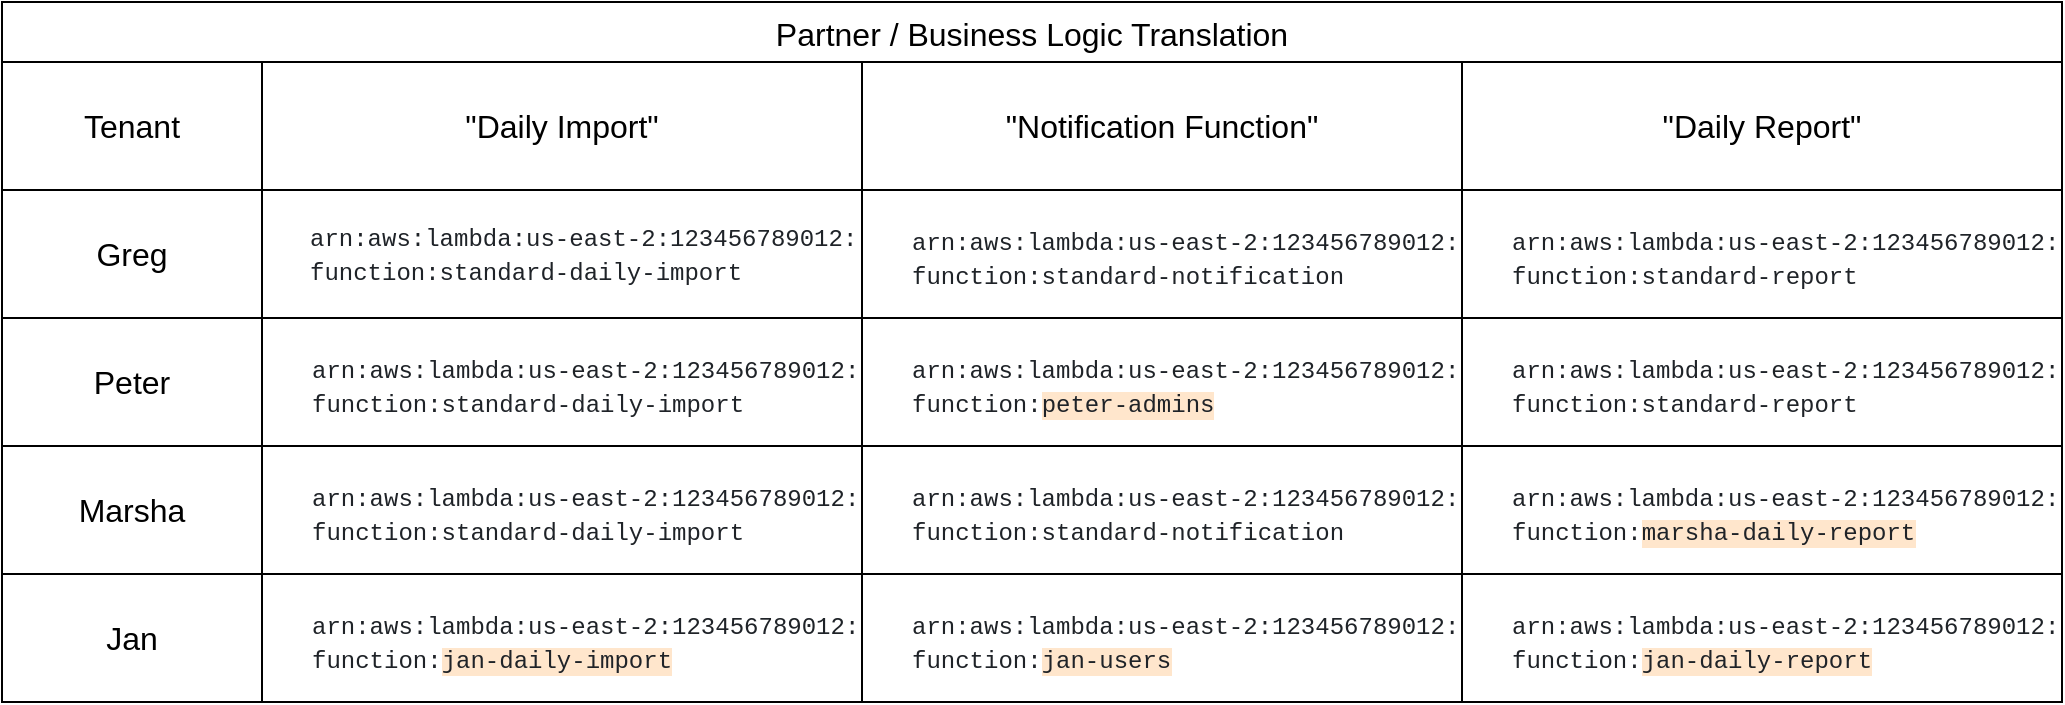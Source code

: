 <mxfile version="24.7.17" pages="3">
  <diagram id="yBpXtKVPLzFsCM-Ow7Oz" name="Logic Mapping">
    <mxGraphModel dx="1327" dy="911" grid="0" gridSize="10" guides="1" tooltips="1" connect="1" arrows="1" fold="1" page="1" pageScale="1" pageWidth="1100" pageHeight="850" math="0" shadow="0">
      <root>
        <mxCell id="0" />
        <mxCell id="1" parent="0" />
        <mxCell id="F8XCtD0g3NKq9j4j3F5Y-27" value="Partner / Business Logic Translation" style="shape=table;startSize=30;container=1;collapsible=0;childLayout=tableLayout;strokeColor=default;fontSize=16;" parent="1" vertex="1">
          <mxGeometry x="30" y="130" width="1030" height="350" as="geometry" />
        </mxCell>
        <mxCell id="F8XCtD0g3NKq9j4j3F5Y-46" style="shape=tableRow;horizontal=0;startSize=0;swimlaneHead=0;swimlaneBody=0;strokeColor=inherit;top=0;left=0;bottom=0;right=0;collapsible=0;dropTarget=0;fillColor=none;points=[[0,0.5],[1,0.5]];portConstraint=eastwest;fontSize=16;" parent="F8XCtD0g3NKq9j4j3F5Y-27" vertex="1">
          <mxGeometry y="30" width="1030" height="64" as="geometry" />
        </mxCell>
        <mxCell id="F8XCtD0g3NKq9j4j3F5Y-47" value="Tenant" style="shape=partialRectangle;html=1;whiteSpace=wrap;connectable=0;strokeColor=inherit;overflow=hidden;fillColor=none;top=0;left=0;bottom=0;right=0;pointerEvents=1;fontSize=16;" parent="F8XCtD0g3NKq9j4j3F5Y-46" vertex="1">
          <mxGeometry width="130" height="64" as="geometry">
            <mxRectangle width="130" height="64" as="alternateBounds" />
          </mxGeometry>
        </mxCell>
        <mxCell id="F8XCtD0g3NKq9j4j3F5Y-48" value="&quot;Daily Import&quot;" style="shape=partialRectangle;html=1;whiteSpace=wrap;connectable=0;strokeColor=inherit;overflow=hidden;fillColor=none;top=0;left=0;bottom=0;right=0;pointerEvents=1;fontSize=16;" parent="F8XCtD0g3NKq9j4j3F5Y-46" vertex="1">
          <mxGeometry x="130" width="300" height="64" as="geometry">
            <mxRectangle width="300" height="64" as="alternateBounds" />
          </mxGeometry>
        </mxCell>
        <mxCell id="F8XCtD0g3NKq9j4j3F5Y-49" value="&quot;Notification Function&quot;" style="shape=partialRectangle;html=1;whiteSpace=wrap;connectable=0;strokeColor=inherit;overflow=hidden;fillColor=none;top=0;left=0;bottom=0;right=0;pointerEvents=1;fontSize=16;" parent="F8XCtD0g3NKq9j4j3F5Y-46" vertex="1">
          <mxGeometry x="430" width="300" height="64" as="geometry">
            <mxRectangle width="300" height="64" as="alternateBounds" />
          </mxGeometry>
        </mxCell>
        <mxCell id="F8XCtD0g3NKq9j4j3F5Y-50" value="&quot;Daily Report&quot;" style="shape=partialRectangle;html=1;whiteSpace=wrap;connectable=0;strokeColor=inherit;overflow=hidden;fillColor=none;top=0;left=0;bottom=0;right=0;pointerEvents=1;fontSize=16;" parent="F8XCtD0g3NKq9j4j3F5Y-46" vertex="1">
          <mxGeometry x="730" width="300" height="64" as="geometry">
            <mxRectangle width="300" height="64" as="alternateBounds" />
          </mxGeometry>
        </mxCell>
        <mxCell id="F8XCtD0g3NKq9j4j3F5Y-28" value="" style="shape=tableRow;horizontal=0;startSize=0;swimlaneHead=0;swimlaneBody=0;strokeColor=inherit;top=0;left=0;bottom=0;right=0;collapsible=0;dropTarget=0;fillColor=none;points=[[0,0.5],[1,0.5]];portConstraint=eastwest;fontSize=16;" parent="F8XCtD0g3NKq9j4j3F5Y-27" vertex="1">
          <mxGeometry y="94" width="1030" height="64" as="geometry" />
        </mxCell>
        <mxCell id="F8XCtD0g3NKq9j4j3F5Y-43" value="Greg" style="shape=partialRectangle;html=1;whiteSpace=wrap;connectable=0;strokeColor=inherit;overflow=hidden;fillColor=none;top=0;left=0;bottom=0;right=0;pointerEvents=1;fontSize=16;" parent="F8XCtD0g3NKq9j4j3F5Y-28" vertex="1">
          <mxGeometry width="130" height="64" as="geometry">
            <mxRectangle width="130" height="64" as="alternateBounds" />
          </mxGeometry>
        </mxCell>
        <mxCell id="F8XCtD0g3NKq9j4j3F5Y-40" value="&lt;pre style=&quot;box-sizing: border-box; font-family: ui-monospace, SFMono-Regular, &amp;quot;SF Mono&amp;quot;, Menlo, Consolas, &amp;quot;Liberation Mono&amp;quot;, monospace; font-size: 12px; outline: none; overflow-wrap: normal; overflow: auto; line-height: 1.45; color: rgb(31, 35, 40); margin-top: 0px !important; margin-bottom: 0px !important; padding: 16px 24px !important; background: none !important; border-radius: 0px !important;&quot; tabindex=&quot;0&quot; class=&quot;CodeBlock-module__code--KUcqT&quot;&gt;&lt;code style=&quot;box-sizing: border-box; font-family: ui-monospace, SFMono-Regular, &amp;quot;SF Mono&amp;quot;, Menlo, Consolas, &amp;quot;Liberation Mono&amp;quot;, monospace; font-size: 12px; padding: 0px; margin: 0px; background: transparent; border-radius: 6px; word-break: normal; border: 0px; display: inline; overflow: visible; line-height: inherit; overflow-wrap: normal;&quot; class=&quot;&quot;&gt;&lt;span style=&quot;box-sizing: border-box; font-size: 12px;&quot;&gt;arn:aws:lambda:us-east-2:123456789012:&lt;br style=&quot;font-size: 12px;&quot;&gt;function:standard-daily-import&lt;/span&gt;&lt;/code&gt;&lt;/pre&gt;" style="shape=partialRectangle;html=1;whiteSpace=wrap;connectable=0;strokeColor=inherit;overflow=hidden;fillColor=none;top=0;left=0;bottom=0;right=0;pointerEvents=1;fontSize=12;align=left;spacing=0;verticalAlign=middle;labelPosition=center;verticalLabelPosition=middle;" parent="F8XCtD0g3NKq9j4j3F5Y-28" vertex="1">
          <mxGeometry x="130" width="300" height="64" as="geometry">
            <mxRectangle width="300" height="64" as="alternateBounds" />
          </mxGeometry>
        </mxCell>
        <mxCell id="F8XCtD0g3NKq9j4j3F5Y-29" value="&lt;pre style=&quot;font-size: 12px; text-align: left; box-sizing: border-box; font-family: ui-monospace, SFMono-Regular, &amp;quot;SF Mono&amp;quot;, Menlo, Consolas, &amp;quot;Liberation Mono&amp;quot;, monospace; outline: none; overflow-wrap: normal; overflow: auto; line-height: 1.45; color: rgb(31, 35, 40); background: none !important; margin-top: 0px !important; margin-bottom: 0px !important; padding: 16px 24px !important; border-radius: 0px !important;&quot; tabindex=&quot;0&quot; class=&quot;CodeBlock-module__code--KUcqT&quot;&gt;&lt;code style=&quot;box-sizing: border-box; font-family: ui-monospace, SFMono-Regular, &amp;quot;SF Mono&amp;quot;, Menlo, Consolas, &amp;quot;Liberation Mono&amp;quot;, monospace; padding: 0px; margin: 0px; background: transparent; border-radius: 6px; word-break: normal; border: 0px; display: inline; overflow: visible; line-height: inherit; overflow-wrap: normal;&quot; class=&quot;&quot;&gt;&lt;span style=&quot;box-sizing: border-box;&quot;&gt;arn:aws:lambda:us-east-2:123456789012:&lt;br&gt;function:standard-notification&lt;/span&gt;&lt;/code&gt;&lt;/pre&gt;" style="shape=partialRectangle;html=1;whiteSpace=wrap;connectable=0;strokeColor=inherit;overflow=hidden;fillColor=none;top=0;left=0;bottom=0;right=0;pointerEvents=1;fontSize=16;" parent="F8XCtD0g3NKq9j4j3F5Y-28" vertex="1">
          <mxGeometry x="430" width="300" height="64" as="geometry">
            <mxRectangle width="300" height="64" as="alternateBounds" />
          </mxGeometry>
        </mxCell>
        <mxCell id="F8XCtD0g3NKq9j4j3F5Y-30" value="&lt;pre style=&quot;font-size: 12px; text-align: left; box-sizing: border-box; font-family: ui-monospace, SFMono-Regular, &amp;quot;SF Mono&amp;quot;, Menlo, Consolas, &amp;quot;Liberation Mono&amp;quot;, monospace; outline: none; overflow-wrap: normal; overflow: auto; line-height: 1.45; color: rgb(31, 35, 40); background: none !important; margin-top: 0px !important; margin-bottom: 0px !important; padding: 16px 24px !important; border-radius: 0px !important;&quot; tabindex=&quot;0&quot; class=&quot;CodeBlock-module__code--KUcqT&quot;&gt;&lt;code style=&quot;box-sizing: border-box; font-family: ui-monospace, SFMono-Regular, &amp;quot;SF Mono&amp;quot;, Menlo, Consolas, &amp;quot;Liberation Mono&amp;quot;, monospace; padding: 0px; margin: 0px; background: transparent; border-radius: 6px; word-break: normal; border: 0px; display: inline; overflow: visible; line-height: inherit; overflow-wrap: normal;&quot; class=&quot;&quot;&gt;&lt;span style=&quot;box-sizing: border-box;&quot;&gt;arn:aws:lambda:us-east-2:123456789012:&lt;br&gt;function:standard-report&lt;/span&gt;&lt;/code&gt;&lt;/pre&gt;" style="shape=partialRectangle;html=1;whiteSpace=wrap;connectable=0;strokeColor=inherit;overflow=hidden;fillColor=none;top=0;left=0;bottom=0;right=0;pointerEvents=1;fontSize=16;" parent="F8XCtD0g3NKq9j4j3F5Y-28" vertex="1">
          <mxGeometry x="730" width="300" height="64" as="geometry">
            <mxRectangle width="300" height="64" as="alternateBounds" />
          </mxGeometry>
        </mxCell>
        <mxCell id="F8XCtD0g3NKq9j4j3F5Y-32" value="" style="shape=tableRow;horizontal=0;startSize=0;swimlaneHead=0;swimlaneBody=0;strokeColor=inherit;top=0;left=0;bottom=0;right=0;collapsible=0;dropTarget=0;fillColor=none;points=[[0,0.5],[1,0.5]];portConstraint=eastwest;fontSize=16;" parent="F8XCtD0g3NKq9j4j3F5Y-27" vertex="1">
          <mxGeometry y="158" width="1030" height="64" as="geometry" />
        </mxCell>
        <mxCell id="F8XCtD0g3NKq9j4j3F5Y-44" value="Peter" style="shape=partialRectangle;html=1;whiteSpace=wrap;connectable=0;strokeColor=inherit;overflow=hidden;fillColor=none;top=0;left=0;bottom=0;right=0;pointerEvents=1;fontSize=16;" parent="F8XCtD0g3NKq9j4j3F5Y-32" vertex="1">
          <mxGeometry width="130" height="64" as="geometry">
            <mxRectangle width="130" height="64" as="alternateBounds" />
          </mxGeometry>
        </mxCell>
        <mxCell id="F8XCtD0g3NKq9j4j3F5Y-41" value="&lt;pre style=&quot;font-size: 12px; text-align: left; box-sizing: border-box; font-family: ui-monospace, SFMono-Regular, &amp;quot;SF Mono&amp;quot;, Menlo, Consolas, &amp;quot;Liberation Mono&amp;quot;, monospace; outline: none; overflow-wrap: normal; overflow: auto; line-height: 1.45; color: rgb(31, 35, 40); background: none !important; margin-top: 0px !important; margin-bottom: 0px !important; padding: 16px 24px !important; border-radius: 0px !important;&quot; tabindex=&quot;0&quot; class=&quot;CodeBlock-module__code--KUcqT&quot;&gt;&lt;code style=&quot;box-sizing: border-box; font-family: ui-monospace, SFMono-Regular, &amp;quot;SF Mono&amp;quot;, Menlo, Consolas, &amp;quot;Liberation Mono&amp;quot;, monospace; padding: 0px; margin: 0px; background: transparent; border-radius: 6px; word-break: normal; border: 0px; display: inline; overflow: visible; line-height: inherit; overflow-wrap: normal;&quot; class=&quot;&quot;&gt;&lt;span style=&quot;box-sizing: border-box;&quot;&gt;arn:aws:lambda:us-east-2:123456789012:&lt;br&gt;function:standard-daily-import&lt;/span&gt;&lt;/code&gt;&lt;/pre&gt;" style="shape=partialRectangle;html=1;whiteSpace=wrap;connectable=0;strokeColor=inherit;overflow=hidden;fillColor=none;top=0;left=0;bottom=0;right=0;pointerEvents=1;fontSize=16;" parent="F8XCtD0g3NKq9j4j3F5Y-32" vertex="1">
          <mxGeometry x="130" width="300" height="64" as="geometry">
            <mxRectangle width="300" height="64" as="alternateBounds" />
          </mxGeometry>
        </mxCell>
        <mxCell id="F8XCtD0g3NKq9j4j3F5Y-33" value="&lt;pre style=&quot;font-size: 12px; text-align: left; box-sizing: border-box; font-family: ui-monospace, SFMono-Regular, &amp;quot;SF Mono&amp;quot;, Menlo, Consolas, &amp;quot;Liberation Mono&amp;quot;, monospace; outline: none; overflow-wrap: normal; overflow: auto; line-height: 1.45; color: rgb(31, 35, 40); background-image: none !important; background-position: initial !important; background-size: initial !important; background-repeat: initial !important; background-attachment: initial !important; background-origin: initial !important; background-clip: initial !important; margin-top: 0px !important; margin-bottom: 0px !important; padding: 16px 24px !important; border-radius: 0px !important;&quot; tabindex=&quot;0&quot; class=&quot;CodeBlock-module__code--KUcqT&quot;&gt;&lt;code style=&quot;background-image: initial; background-position: initial; background-size: initial; background-repeat: initial; background-attachment: initial; background-origin: initial; background-clip: initial; box-sizing: border-box; font-family: ui-monospace, SFMono-Regular, &amp;quot;SF Mono&amp;quot;, Menlo, Consolas, &amp;quot;Liberation Mono&amp;quot;, monospace; padding: 0px; margin: 0px; border-radius: 6px; word-break: normal; border: 0px; display: inline; overflow: visible; line-height: inherit; overflow-wrap: normal;&quot; class=&quot;&quot;&gt;&lt;span style=&quot;box-sizing: border-box;&quot;&gt;arn:aws:lambda:us-east-2:123456789012:&lt;br&gt;function:&lt;span style=&quot;background-color: rgb(255, 230, 204);&quot;&gt;peter-admins&lt;/span&gt;&lt;/span&gt;&lt;/code&gt;&lt;/pre&gt;" style="shape=partialRectangle;html=1;whiteSpace=wrap;connectable=0;strokeColor=inherit;overflow=hidden;fillColor=none;top=0;left=0;bottom=0;right=0;pointerEvents=1;fontSize=16;" parent="F8XCtD0g3NKq9j4j3F5Y-32" vertex="1">
          <mxGeometry x="430" width="300" height="64" as="geometry">
            <mxRectangle width="300" height="64" as="alternateBounds" />
          </mxGeometry>
        </mxCell>
        <mxCell id="F8XCtD0g3NKq9j4j3F5Y-34" value="&lt;pre style=&quot;font-size: 12px; text-align: left; box-sizing: border-box; font-family: ui-monospace, SFMono-Regular, &amp;quot;SF Mono&amp;quot;, Menlo, Consolas, &amp;quot;Liberation Mono&amp;quot;, monospace; outline: none; overflow-wrap: normal; overflow: auto; line-height: 1.45; color: rgb(31, 35, 40); background: none !important; margin-top: 0px !important; margin-bottom: 0px !important; padding: 16px 24px !important; border-radius: 0px !important;&quot; tabindex=&quot;0&quot; class=&quot;CodeBlock-module__code--KUcqT&quot;&gt;&lt;code style=&quot;box-sizing: border-box; font-family: ui-monospace, SFMono-Regular, &amp;quot;SF Mono&amp;quot;, Menlo, Consolas, &amp;quot;Liberation Mono&amp;quot;, monospace; padding: 0px; margin: 0px; background: transparent; border-radius: 6px; word-break: normal; border: 0px; display: inline; overflow: visible; line-height: inherit; overflow-wrap: normal;&quot; class=&quot;&quot;&gt;&lt;span style=&quot;box-sizing: border-box;&quot;&gt;arn:aws:lambda:us-east-2:123456789012:&lt;br&gt;function:standard-report&lt;/span&gt;&lt;/code&gt;&lt;/pre&gt;" style="shape=partialRectangle;html=1;whiteSpace=wrap;connectable=0;strokeColor=inherit;overflow=hidden;fillColor=none;top=0;left=0;bottom=0;right=0;pointerEvents=1;fontSize=16;" parent="F8XCtD0g3NKq9j4j3F5Y-32" vertex="1">
          <mxGeometry x="730" width="300" height="64" as="geometry">
            <mxRectangle width="300" height="64" as="alternateBounds" />
          </mxGeometry>
        </mxCell>
        <mxCell id="F8XCtD0g3NKq9j4j3F5Y-51" style="shape=tableRow;horizontal=0;startSize=0;swimlaneHead=0;swimlaneBody=0;strokeColor=inherit;top=0;left=0;bottom=0;right=0;collapsible=0;dropTarget=0;fillColor=none;points=[[0,0.5],[1,0.5]];portConstraint=eastwest;fontSize=16;" parent="F8XCtD0g3NKq9j4j3F5Y-27" vertex="1">
          <mxGeometry y="222" width="1030" height="64" as="geometry" />
        </mxCell>
        <mxCell id="F8XCtD0g3NKq9j4j3F5Y-52" value="Marsha" style="shape=partialRectangle;html=1;whiteSpace=wrap;connectable=0;strokeColor=inherit;overflow=hidden;fillColor=none;top=0;left=0;bottom=0;right=0;pointerEvents=1;fontSize=16;" parent="F8XCtD0g3NKq9j4j3F5Y-51" vertex="1">
          <mxGeometry width="130" height="64" as="geometry">
            <mxRectangle width="130" height="64" as="alternateBounds" />
          </mxGeometry>
        </mxCell>
        <mxCell id="F8XCtD0g3NKq9j4j3F5Y-53" value="&lt;pre style=&quot;font-size: 12px; text-align: left; box-sizing: border-box; font-family: ui-monospace, SFMono-Regular, &amp;quot;SF Mono&amp;quot;, Menlo, Consolas, &amp;quot;Liberation Mono&amp;quot;, monospace; outline: none; overflow-wrap: normal; overflow: auto; line-height: 1.45; color: rgb(31, 35, 40); background: none !important; margin-top: 0px !important; margin-bottom: 0px !important; padding: 16px 24px !important; border-radius: 0px !important;&quot; tabindex=&quot;0&quot; class=&quot;CodeBlock-module__code--KUcqT&quot;&gt;&lt;code style=&quot;box-sizing: border-box; font-family: ui-monospace, SFMono-Regular, &amp;quot;SF Mono&amp;quot;, Menlo, Consolas, &amp;quot;Liberation Mono&amp;quot;, monospace; padding: 0px; margin: 0px; background: transparent; border-radius: 6px; word-break: normal; border: 0px; display: inline; overflow: visible; line-height: inherit; overflow-wrap: normal;&quot; class=&quot;&quot;&gt;&lt;span style=&quot;box-sizing: border-box;&quot;&gt;arn:aws:lambda:us-east-2:123456789012:&lt;br&gt;function:standard-daily-import&lt;/span&gt;&lt;/code&gt;&lt;/pre&gt;" style="shape=partialRectangle;html=1;whiteSpace=wrap;connectable=0;strokeColor=inherit;overflow=hidden;fillColor=none;top=0;left=0;bottom=0;right=0;pointerEvents=1;fontSize=16;" parent="F8XCtD0g3NKq9j4j3F5Y-51" vertex="1">
          <mxGeometry x="130" width="300" height="64" as="geometry">
            <mxRectangle width="300" height="64" as="alternateBounds" />
          </mxGeometry>
        </mxCell>
        <mxCell id="F8XCtD0g3NKq9j4j3F5Y-54" value="&lt;pre style=&quot;font-size: 12px; text-align: left; box-sizing: border-box; font-family: ui-monospace, SFMono-Regular, &amp;quot;SF Mono&amp;quot;, Menlo, Consolas, &amp;quot;Liberation Mono&amp;quot;, monospace; outline: none; overflow-wrap: normal; overflow: auto; line-height: 1.45; color: rgb(31, 35, 40); background: none !important; margin-top: 0px !important; margin-bottom: 0px !important; padding: 16px 24px !important; border-radius: 0px !important;&quot; tabindex=&quot;0&quot; class=&quot;CodeBlock-module__code--KUcqT&quot;&gt;&lt;code style=&quot;box-sizing: border-box; font-family: ui-monospace, SFMono-Regular, &amp;quot;SF Mono&amp;quot;, Menlo, Consolas, &amp;quot;Liberation Mono&amp;quot;, monospace; padding: 0px; margin: 0px; background: transparent; border-radius: 6px; word-break: normal; border: 0px; display: inline; overflow: visible; line-height: inherit; overflow-wrap: normal;&quot; class=&quot;&quot;&gt;&lt;span style=&quot;box-sizing: border-box;&quot;&gt;arn:aws:lambda:us-east-2:123456789012:&lt;br&gt;function:standard-notification&lt;/span&gt;&lt;/code&gt;&lt;/pre&gt;" style="shape=partialRectangle;html=1;whiteSpace=wrap;connectable=0;strokeColor=inherit;overflow=hidden;fillColor=none;top=0;left=0;bottom=0;right=0;pointerEvents=1;fontSize=16;" parent="F8XCtD0g3NKq9j4j3F5Y-51" vertex="1">
          <mxGeometry x="430" width="300" height="64" as="geometry">
            <mxRectangle width="300" height="64" as="alternateBounds" />
          </mxGeometry>
        </mxCell>
        <mxCell id="F8XCtD0g3NKq9j4j3F5Y-55" value="&lt;pre style=&quot;font-size: 12px; text-align: left; box-sizing: border-box; font-family: ui-monospace, SFMono-Regular, &amp;quot;SF Mono&amp;quot;, Menlo, Consolas, &amp;quot;Liberation Mono&amp;quot;, monospace; outline: none; overflow-wrap: normal; overflow: auto; line-height: 1.45; color: rgb(31, 35, 40); background-image: none !important; background-position: initial !important; background-size: initial !important; background-repeat: initial !important; background-attachment: initial !important; background-origin: initial !important; background-clip: initial !important; margin-top: 0px !important; margin-bottom: 0px !important; padding: 16px 24px !important; border-radius: 0px !important;&quot; tabindex=&quot;0&quot; class=&quot;CodeBlock-module__code--KUcqT&quot;&gt;&lt;code style=&quot;background-image: initial; background-position: initial; background-size: initial; background-repeat: initial; background-attachment: initial; background-origin: initial; background-clip: initial; box-sizing: border-box; font-family: ui-monospace, SFMono-Regular, &amp;quot;SF Mono&amp;quot;, Menlo, Consolas, &amp;quot;Liberation Mono&amp;quot;, monospace; padding: 0px; margin: 0px; border-radius: 6px; word-break: normal; border: 0px; display: inline; overflow: visible; line-height: inherit; overflow-wrap: normal;&quot; class=&quot;&quot;&gt;&lt;span style=&quot;box-sizing: border-box;&quot;&gt;arn:aws:lambda:us-east-2:123456789012:&lt;br&gt;function:&lt;span style=&quot;background-color: rgb(255, 230, 204);&quot;&gt;marsha-daily-report&lt;/span&gt;&lt;/span&gt;&lt;/code&gt;&lt;/pre&gt;" style="shape=partialRectangle;html=1;whiteSpace=wrap;connectable=0;strokeColor=inherit;overflow=hidden;fillColor=none;top=0;left=0;bottom=0;right=0;pointerEvents=1;fontSize=16;" parent="F8XCtD0g3NKq9j4j3F5Y-51" vertex="1">
          <mxGeometry x="730" width="300" height="64" as="geometry">
            <mxRectangle width="300" height="64" as="alternateBounds" />
          </mxGeometry>
        </mxCell>
        <mxCell id="F8XCtD0g3NKq9j4j3F5Y-36" value="" style="shape=tableRow;horizontal=0;startSize=0;swimlaneHead=0;swimlaneBody=0;strokeColor=inherit;top=0;left=0;bottom=0;right=0;collapsible=0;dropTarget=0;fillColor=none;points=[[0,0.5],[1,0.5]];portConstraint=eastwest;fontSize=16;" parent="F8XCtD0g3NKq9j4j3F5Y-27" vertex="1">
          <mxGeometry y="286" width="1030" height="64" as="geometry" />
        </mxCell>
        <mxCell id="F8XCtD0g3NKq9j4j3F5Y-45" value="Jan" style="shape=partialRectangle;html=1;whiteSpace=wrap;connectable=0;strokeColor=inherit;overflow=hidden;fillColor=none;top=0;left=0;bottom=0;right=0;pointerEvents=1;fontSize=16;" parent="F8XCtD0g3NKq9j4j3F5Y-36" vertex="1">
          <mxGeometry width="130" height="64" as="geometry">
            <mxRectangle width="130" height="64" as="alternateBounds" />
          </mxGeometry>
        </mxCell>
        <mxCell id="F8XCtD0g3NKq9j4j3F5Y-42" value="&lt;pre style=&quot;font-size: 12px; text-align: left; box-sizing: border-box; font-family: ui-monospace, SFMono-Regular, &amp;quot;SF Mono&amp;quot;, Menlo, Consolas, &amp;quot;Liberation Mono&amp;quot;, monospace; outline: none; overflow-wrap: normal; overflow: auto; line-height: 1.45; color: rgb(31, 35, 40); background-image: none !important; background-position: initial !important; background-size: initial !important; background-repeat: initial !important; background-attachment: initial !important; background-origin: initial !important; background-clip: initial !important; margin-top: 0px !important; margin-bottom: 0px !important; padding: 16px 24px !important; border-radius: 0px !important;&quot; tabindex=&quot;0&quot; class=&quot;CodeBlock-module__code--KUcqT&quot;&gt;&lt;code style=&quot;background-image: initial; background-position: initial; background-size: initial; background-repeat: initial; background-attachment: initial; background-origin: initial; background-clip: initial; box-sizing: border-box; font-family: ui-monospace, SFMono-Regular, &amp;quot;SF Mono&amp;quot;, Menlo, Consolas, &amp;quot;Liberation Mono&amp;quot;, monospace; padding: 0px; margin: 0px; border-radius: 6px; word-break: normal; border: 0px; display: inline; overflow: visible; line-height: inherit; overflow-wrap: normal;&quot; class=&quot;&quot;&gt;&lt;span style=&quot;box-sizing: border-box;&quot;&gt;arn:aws:lambda:us-east-2:123456789012:&lt;br&gt;function:&lt;span style=&quot;background-color: rgb(255, 230, 204);&quot;&gt;jan-daily-import&lt;/span&gt;&lt;/span&gt;&lt;/code&gt;&lt;/pre&gt;" style="shape=partialRectangle;html=1;whiteSpace=wrap;connectable=0;strokeColor=inherit;overflow=hidden;fillColor=none;top=0;left=0;bottom=0;right=0;pointerEvents=1;fontSize=16;" parent="F8XCtD0g3NKq9j4j3F5Y-36" vertex="1">
          <mxGeometry x="130" width="300" height="64" as="geometry">
            <mxRectangle width="300" height="64" as="alternateBounds" />
          </mxGeometry>
        </mxCell>
        <mxCell id="F8XCtD0g3NKq9j4j3F5Y-37" value="&lt;pre style=&quot;font-size: 12px; text-align: left; box-sizing: border-box; font-family: ui-monospace, SFMono-Regular, &amp;quot;SF Mono&amp;quot;, Menlo, Consolas, &amp;quot;Liberation Mono&amp;quot;, monospace; outline: none; overflow-wrap: normal; overflow: auto; line-height: 1.45; color: rgb(31, 35, 40); background-image: none !important; background-position: initial !important; background-size: initial !important; background-repeat: initial !important; background-attachment: initial !important; background-origin: initial !important; background-clip: initial !important; margin-top: 0px !important; margin-bottom: 0px !important; padding: 16px 24px !important; border-radius: 0px !important;&quot; tabindex=&quot;0&quot; class=&quot;CodeBlock-module__code--KUcqT&quot;&gt;&lt;code style=&quot;background-image: initial; background-position: initial; background-size: initial; background-repeat: initial; background-attachment: initial; background-origin: initial; background-clip: initial; box-sizing: border-box; font-family: ui-monospace, SFMono-Regular, &amp;quot;SF Mono&amp;quot;, Menlo, Consolas, &amp;quot;Liberation Mono&amp;quot;, monospace; padding: 0px; margin: 0px; border-radius: 6px; word-break: normal; border: 0px; display: inline; overflow: visible; line-height: inherit; overflow-wrap: normal;&quot; class=&quot;&quot;&gt;&lt;span style=&quot;box-sizing: border-box;&quot;&gt;arn:aws:lambda:us-east-2:123456789012:&lt;br&gt;function:&lt;span style=&quot;background-color: rgb(255, 230, 204);&quot;&gt;jan-users&lt;/span&gt;&lt;/span&gt;&lt;/code&gt;&lt;/pre&gt;" style="shape=partialRectangle;html=1;whiteSpace=wrap;connectable=0;strokeColor=inherit;overflow=hidden;fillColor=none;top=0;left=0;bottom=0;right=0;pointerEvents=1;fontSize=16;" parent="F8XCtD0g3NKq9j4j3F5Y-36" vertex="1">
          <mxGeometry x="430" width="300" height="64" as="geometry">
            <mxRectangle width="300" height="64" as="alternateBounds" />
          </mxGeometry>
        </mxCell>
        <mxCell id="F8XCtD0g3NKq9j4j3F5Y-38" value="&lt;pre style=&quot;font-size: 12px; text-align: left; box-sizing: border-box; font-family: ui-monospace, SFMono-Regular, &amp;quot;SF Mono&amp;quot;, Menlo, Consolas, &amp;quot;Liberation Mono&amp;quot;, monospace; outline: none; overflow-wrap: normal; overflow: auto; line-height: 1.45; color: rgb(31, 35, 40); background-image: none !important; background-position: initial !important; background-size: initial !important; background-repeat: initial !important; background-attachment: initial !important; background-origin: initial !important; background-clip: initial !important; margin-top: 0px !important; margin-bottom: 0px !important; padding: 16px 24px !important; border-radius: 0px !important;&quot; tabindex=&quot;0&quot; class=&quot;CodeBlock-module__code--KUcqT&quot;&gt;&lt;code style=&quot;background-image: initial; background-position: initial; background-size: initial; background-repeat: initial; background-attachment: initial; background-origin: initial; background-clip: initial; box-sizing: border-box; font-family: ui-monospace, SFMono-Regular, &amp;quot;SF Mono&amp;quot;, Menlo, Consolas, &amp;quot;Liberation Mono&amp;quot;, monospace; padding: 0px; margin: 0px; border-radius: 6px; word-break: normal; border: 0px; display: inline; overflow: visible; line-height: inherit; overflow-wrap: normal;&quot; class=&quot;&quot;&gt;&lt;span style=&quot;box-sizing: border-box;&quot;&gt;arn:aws:lambda:us-east-2:123456789012:&lt;br&gt;function:&lt;span style=&quot;background-color: rgb(255, 230, 204);&quot;&gt;jan-daily-report&lt;/span&gt;&lt;/span&gt;&lt;/code&gt;&lt;/pre&gt;" style="shape=partialRectangle;html=1;whiteSpace=wrap;connectable=0;strokeColor=inherit;overflow=hidden;fillColor=none;top=0;left=0;bottom=0;right=0;pointerEvents=1;fontSize=16;" parent="F8XCtD0g3NKq9j4j3F5Y-36" vertex="1">
          <mxGeometry x="730" width="300" height="64" as="geometry">
            <mxRectangle width="300" height="64" as="alternateBounds" />
          </mxGeometry>
        </mxCell>
      </root>
    </mxGraphModel>
  </diagram>
  <diagram name="Execution" id="0G0uwj8p8kgEp9zkz73F">
    <mxGraphModel dx="885" dy="607" grid="0" gridSize="10" guides="1" tooltips="1" connect="1" arrows="1" fold="1" page="1" pageScale="1" pageWidth="1100" pageHeight="850" math="0" shadow="0">
      <root>
        <mxCell id="0" />
        <mxCell id="1" parent="0" />
        <mxCell id="DXqeGnJ9NiXQg_-kDDww-6" style="edgeStyle=orthogonalEdgeStyle;rounded=0;orthogonalLoop=1;jettySize=auto;html=1;exitX=1;exitY=0.5;exitDx=0;exitDy=0;entryX=0;entryY=0.5;entryDx=0;entryDy=0;entryPerimeter=0;" parent="1" source="DXqeGnJ9NiXQg_-kDDww-2" target="DXqeGnJ9NiXQg_-kDDww-43" edge="1">
          <mxGeometry relative="1" as="geometry">
            <mxPoint x="280" y="120" as="targetPoint" />
          </mxGeometry>
        </mxCell>
        <mxCell id="DXqeGnJ9NiXQg_-kDDww-8" value="Invoke" style="edgeLabel;html=1;align=center;verticalAlign=middle;resizable=0;points=[];labelBackgroundColor=none;" parent="DXqeGnJ9NiXQg_-kDDww-6" vertex="1" connectable="0">
          <mxGeometry x="-0.017" relative="1" as="geometry">
            <mxPoint y="-20" as="offset" />
          </mxGeometry>
        </mxCell>
        <mxCell id="DXqeGnJ9NiXQg_-kDDww-2" value="Containerized / Legacy Code" style="shape=process;whiteSpace=wrap;html=1;backgroundOutline=1;" parent="1" vertex="1">
          <mxGeometry x="40" y="90" width="120" height="60" as="geometry" />
        </mxCell>
        <mxCell id="DXqeGnJ9NiXQg_-kDDww-5" style="edgeStyle=orthogonalEdgeStyle;rounded=0;orthogonalLoop=1;jettySize=auto;html=1;exitX=0.5;exitY=1;exitDx=0;exitDy=0;entryX=0.5;entryY=0;entryDx=0;entryDy=0;entryPerimeter=0;exitPerimeter=0;" parent="1" source="DXqeGnJ9NiXQg_-kDDww-43" target="DXqeGnJ9NiXQg_-kDDww-13" edge="1">
          <mxGeometry relative="1" as="geometry">
            <mxPoint x="340" y="150" as="sourcePoint" />
            <mxPoint x="340" y="190" as="targetPoint" />
          </mxGeometry>
        </mxCell>
        <mxCell id="DXqeGnJ9NiXQg_-kDDww-7" value="Lookup ARN" style="edgeLabel;html=1;align=center;verticalAlign=middle;resizable=0;points=[];labelBackgroundColor=none;" parent="DXqeGnJ9NiXQg_-kDDww-5" vertex="1" connectable="0">
          <mxGeometry x="0.05" y="-3" relative="1" as="geometry">
            <mxPoint x="42" y="-1" as="offset" />
          </mxGeometry>
        </mxCell>
        <mxCell id="DXqeGnJ9NiXQg_-kDDww-9" value="&lt;b&gt;Target &lt;br&gt;Artifact&lt;/b&gt;" style="sketch=0;points=[[0,0,0],[0.25,0,0],[0.5,0,0],[0.75,0,0],[1,0,0],[0,1,0],[0.25,1,0],[0.5,1,0],[0.75,1,0],[1,1,0],[0,0.25,0],[0,0.5,0],[0,0.75,0],[1,0.25,0],[1,0.5,0],[1,0.75,0]];outlineConnect=0;fontColor=#232F3E;fillColor=#ED7100;strokeColor=#ffffff;dashed=0;verticalLabelPosition=bottom;verticalAlign=top;align=center;html=1;fontSize=12;fontStyle=0;aspect=fixed;shape=mxgraph.aws4.resourceIcon;resIcon=mxgraph.aws4.lambda;" parent="1" vertex="1">
          <mxGeometry x="640" y="90" width="60" height="60" as="geometry" />
        </mxCell>
        <mxCell id="DXqeGnJ9NiXQg_-kDDww-13" value="&lt;b&gt;Artifact &lt;br&gt;Registry&lt;/b&gt;" style="outlineConnect=0;dashed=0;verticalLabelPosition=bottom;verticalAlign=top;align=center;html=1;shape=mxgraph.aws3.dynamo_db;fillColor=#2E73B8;gradientColor=none;" parent="1" vertex="1">
          <mxGeometry x="280" y="190" width="60" height="60" as="geometry" />
        </mxCell>
        <mxCell id="DXqeGnJ9NiXQg_-kDDww-14" style="edgeStyle=orthogonalEdgeStyle;rounded=0;orthogonalLoop=1;jettySize=auto;html=1;exitX=1;exitY=0.25;exitDx=0;exitDy=0;entryX=0;entryY=0.25;entryDx=0;entryDy=0;entryPerimeter=0;exitPerimeter=0;" parent="1" source="DXqeGnJ9NiXQg_-kDDww-43" target="DXqeGnJ9NiXQg_-kDDww-9" edge="1">
          <mxGeometry relative="1" as="geometry">
            <mxPoint x="400" y="105" as="sourcePoint" />
            <Array as="points" />
          </mxGeometry>
        </mxCell>
        <mxCell id="DXqeGnJ9NiXQg_-kDDww-19" value="Execute &lt;br&gt;Syncronously" style="edgeLabel;html=1;align=center;verticalAlign=middle;resizable=0;points=[];labelBackgroundColor=none;" parent="DXqeGnJ9NiXQg_-kDDww-14" vertex="1" connectable="0">
          <mxGeometry x="0.054" y="1" relative="1" as="geometry">
            <mxPoint x="-37" y="-14" as="offset" />
          </mxGeometry>
        </mxCell>
        <mxCell id="DXqeGnJ9NiXQg_-kDDww-15" value="&lt;font style=&quot;font-size: 12px;&quot;&gt;&lt;b&gt;One-Time&lt;br&gt;Schedule&lt;/b&gt;&lt;/font&gt;" style="sketch=0;outlineConnect=0;fontColor=#232F3E;gradientColor=none;fillColor=#E7157B;strokeColor=none;dashed=0;verticalLabelPosition=bottom;verticalAlign=top;align=center;html=1;fontSize=12;fontStyle=0;aspect=fixed;pointerEvents=1;shape=mxgraph.aws4.eventbridge_scheduler;" parent="1" vertex="1">
          <mxGeometry x="470" y="130" width="60" height="60" as="geometry" />
        </mxCell>
        <mxCell id="DXqeGnJ9NiXQg_-kDDww-17" style="edgeStyle=orthogonalEdgeStyle;rounded=0;orthogonalLoop=1;jettySize=auto;html=1;exitX=1;exitY=0.75;exitDx=0;exitDy=0;entryX=-0.033;entryY=0.756;entryDx=0;entryDy=0;entryPerimeter=0;exitPerimeter=0;" parent="1" source="DXqeGnJ9NiXQg_-kDDww-43" target="DXqeGnJ9NiXQg_-kDDww-15" edge="1">
          <mxGeometry relative="1" as="geometry">
            <mxPoint x="400" y="135" as="sourcePoint" />
            <Array as="points">
              <mxPoint x="400" y="135" />
              <mxPoint x="400" y="175" />
            </Array>
          </mxGeometry>
        </mxCell>
        <mxCell id="DXqeGnJ9NiXQg_-kDDww-18" value="Create&lt;br&gt;Schedule" style="edgeLabel;html=1;align=center;verticalAlign=middle;resizable=0;points=[];labelBackgroundColor=none;" parent="DXqeGnJ9NiXQg_-kDDww-17" vertex="1" connectable="0">
          <mxGeometry x="-0.187" y="1" relative="1" as="geometry">
            <mxPoint x="29" y="11" as="offset" />
          </mxGeometry>
        </mxCell>
        <mxCell id="DXqeGnJ9NiXQg_-kDDww-20" style="edgeStyle=orthogonalEdgeStyle;rounded=0;orthogonalLoop=1;jettySize=auto;html=1;entryX=0;entryY=0.75;entryDx=0;entryDy=0;entryPerimeter=0;exitX=1;exitY=0.671;exitDx=0;exitDy=0;exitPerimeter=0;" parent="1" source="DXqeGnJ9NiXQg_-kDDww-15" target="DXqeGnJ9NiXQg_-kDDww-9" edge="1">
          <mxGeometry relative="1" as="geometry">
            <Array as="points">
              <mxPoint x="590" y="170" />
              <mxPoint x="590" y="135" />
            </Array>
          </mxGeometry>
        </mxCell>
        <mxCell id="DXqeGnJ9NiXQg_-kDDww-40" value="&lt;font style=&quot;font-size: 14px;&quot;&gt;&lt;b style=&quot;font-size: 14px;&quot;&gt;Invocation Mode&lt;/b&gt;&lt;/font&gt;" style="text;html=1;align=center;verticalAlign=middle;whiteSpace=wrap;rounded=0;fontSize=14;" parent="1" vertex="1">
          <mxGeometry x="20" y="30" width="120" height="30" as="geometry" />
        </mxCell>
        <mxCell id="DXqeGnJ9NiXQg_-kDDww-41" value="&lt;font style=&quot;font-size: 14px;&quot;&gt;&lt;b&gt;Scheduling Mode&lt;/b&gt;&lt;/font&gt;" style="text;html=1;align=center;verticalAlign=middle;whiteSpace=wrap;rounded=0;" parent="1" vertex="1">
          <mxGeometry x="20" y="310" width="120" height="30" as="geometry" />
        </mxCell>
        <mxCell id="DXqeGnJ9NiXQg_-kDDww-42" value="Execute &lt;br&gt;Async" style="edgeLabel;html=1;align=center;verticalAlign=middle;resizable=0;points=[];labelBackgroundColor=none;" parent="1" vertex="1" connectable="0">
          <mxGeometry x="547" y="155" as="geometry">
            <mxPoint x="14" y="-4" as="offset" />
          </mxGeometry>
        </mxCell>
        <mxCell id="DXqeGnJ9NiXQg_-kDDww-43" value="" style="sketch=0;points=[[0,0,0],[0.25,0,0],[0.5,0,0],[0.75,0,0],[1,0,0],[0,1,0],[0.25,1,0],[0.5,1,0],[0.75,1,0],[1,1,0],[0,0.25,0],[0,0.5,0],[0,0.75,0],[1,0.25,0],[1,0.5,0],[1,0.75,0]];outlineConnect=0;fontColor=#232F3E;fillColor=#ED7100;strokeColor=#ffffff;dashed=0;verticalLabelPosition=bottom;verticalAlign=top;align=center;html=1;fontSize=12;fontStyle=0;aspect=fixed;shape=mxgraph.aws4.resourceIcon;resIcon=mxgraph.aws4.lambda;" parent="1" vertex="1">
          <mxGeometry x="280" y="90" width="60" height="60" as="geometry" />
        </mxCell>
        <mxCell id="DXqeGnJ9NiXQg_-kDDww-45" value="&lt;font style=&quot;font-size: 12px;&quot;&gt;&lt;b&gt;Custom Logic&lt;br&gt;Service&lt;/b&gt;&lt;/font&gt;" style="edgeLabel;html=1;align=center;verticalAlign=middle;resizable=0;points=[];labelBackgroundColor=none;" parent="1" vertex="1" connectable="0">
          <mxGeometry x="465" y="115" as="geometry">
            <mxPoint x="-155" y="-45" as="offset" />
          </mxGeometry>
        </mxCell>
        <mxCell id="DXqeGnJ9NiXQg_-kDDww-48" style="edgeStyle=orthogonalEdgeStyle;rounded=0;orthogonalLoop=1;jettySize=auto;html=1;exitX=1;exitY=0.5;exitDx=0;exitDy=0;entryX=0;entryY=0.5;entryDx=0;entryDy=0;entryPerimeter=0;" parent="1" source="DXqeGnJ9NiXQg_-kDDww-50" target="DXqeGnJ9NiXQg_-kDDww-63" edge="1">
          <mxGeometry relative="1" as="geometry">
            <mxPoint x="280" y="400" as="targetPoint" />
          </mxGeometry>
        </mxCell>
        <mxCell id="DXqeGnJ9NiXQg_-kDDww-49" value="Invoke" style="edgeLabel;html=1;align=center;verticalAlign=middle;resizable=0;points=[];labelBackgroundColor=none;" parent="DXqeGnJ9NiXQg_-kDDww-48" vertex="1" connectable="0">
          <mxGeometry x="-0.017" relative="1" as="geometry">
            <mxPoint y="-20" as="offset" />
          </mxGeometry>
        </mxCell>
        <mxCell id="DXqeGnJ9NiXQg_-kDDww-50" value="Containerized / Legacy Code" style="shape=process;whiteSpace=wrap;html=1;backgroundOutline=1;" parent="1" vertex="1">
          <mxGeometry x="40" y="370" width="120" height="60" as="geometry" />
        </mxCell>
        <mxCell id="DXqeGnJ9NiXQg_-kDDww-51" style="edgeStyle=orthogonalEdgeStyle;rounded=0;orthogonalLoop=1;jettySize=auto;html=1;exitX=0.5;exitY=1;exitDx=0;exitDy=0;entryX=0.5;entryY=0;entryDx=0;entryDy=0;entryPerimeter=0;exitPerimeter=0;" parent="1" source="DXqeGnJ9NiXQg_-kDDww-63" target="DXqeGnJ9NiXQg_-kDDww-54" edge="1">
          <mxGeometry relative="1" as="geometry">
            <mxPoint x="340" y="430" as="sourcePoint" />
            <mxPoint x="340" y="470" as="targetPoint" />
          </mxGeometry>
        </mxCell>
        <mxCell id="DXqeGnJ9NiXQg_-kDDww-52" value="Lookup ARN" style="edgeLabel;html=1;align=center;verticalAlign=middle;resizable=0;points=[];labelBackgroundColor=none;" parent="DXqeGnJ9NiXQg_-kDDww-51" vertex="1" connectable="0">
          <mxGeometry x="0.05" y="-3" relative="1" as="geometry">
            <mxPoint x="42" y="-1" as="offset" />
          </mxGeometry>
        </mxCell>
        <mxCell id="DXqeGnJ9NiXQg_-kDDww-53" value="&lt;b&gt;Target &lt;br&gt;Artifact&lt;/b&gt;" style="sketch=0;points=[[0,0,0],[0.25,0,0],[0.5,0,0],[0.75,0,0],[1,0,0],[0,1,0],[0.25,1,0],[0.5,1,0],[0.75,1,0],[1,1,0],[0,0.25,0],[0,0.5,0],[0,0.75,0],[1,0.25,0],[1,0.5,0],[1,0.75,0]];outlineConnect=0;fontColor=#232F3E;fillColor=#ED7100;strokeColor=#ffffff;dashed=0;verticalLabelPosition=bottom;verticalAlign=top;align=center;html=1;fontSize=12;fontStyle=0;aspect=fixed;shape=mxgraph.aws4.resourceIcon;resIcon=mxgraph.aws4.lambda;" parent="1" vertex="1">
          <mxGeometry x="640" y="370" width="60" height="60" as="geometry" />
        </mxCell>
        <mxCell id="DXqeGnJ9NiXQg_-kDDww-54" value="&lt;b&gt;Artifact &lt;br&gt;Registry&lt;/b&gt;" style="outlineConnect=0;dashed=0;verticalLabelPosition=bottom;verticalAlign=top;align=center;html=1;shape=mxgraph.aws3.dynamo_db;fillColor=#2E73B8;gradientColor=none;" parent="1" vertex="1">
          <mxGeometry x="280" y="470" width="60" height="60" as="geometry" />
        </mxCell>
        <mxCell id="DXqeGnJ9NiXQg_-kDDww-57" value="&lt;font style=&quot;font-size: 12px;&quot;&gt;&lt;b&gt;Recurring&lt;br&gt;Schedule&lt;/b&gt;&lt;/font&gt;" style="sketch=0;outlineConnect=0;fontColor=#232F3E;gradientColor=none;fillColor=#E7157B;strokeColor=none;dashed=0;verticalLabelPosition=bottom;verticalAlign=top;align=center;html=1;fontSize=12;fontStyle=0;aspect=fixed;pointerEvents=1;shape=mxgraph.aws4.eventbridge_scheduler;" parent="1" vertex="1">
          <mxGeometry x="470" y="360" width="60" height="60" as="geometry" />
        </mxCell>
        <mxCell id="DXqeGnJ9NiXQg_-kDDww-58" style="edgeStyle=orthogonalEdgeStyle;rounded=0;orthogonalLoop=1;jettySize=auto;html=1;exitX=1;exitY=0.5;exitDx=0;exitDy=0;exitPerimeter=0;" parent="1" source="DXqeGnJ9NiXQg_-kDDww-63" edge="1">
          <mxGeometry relative="1" as="geometry">
            <mxPoint x="400" y="415" as="sourcePoint" />
            <Array as="points">
              <mxPoint x="458" y="400" />
            </Array>
            <mxPoint x="468" y="400" as="targetPoint" />
          </mxGeometry>
        </mxCell>
        <mxCell id="DXqeGnJ9NiXQg_-kDDww-59" value="Create&lt;br&gt;Schedule" style="edgeLabel;html=1;align=center;verticalAlign=middle;resizable=0;points=[];labelBackgroundColor=none;" parent="DXqeGnJ9NiXQg_-kDDww-58" vertex="1" connectable="0">
          <mxGeometry x="-0.187" y="1" relative="1" as="geometry">
            <mxPoint x="-2" y="-19" as="offset" />
          </mxGeometry>
        </mxCell>
        <mxCell id="DXqeGnJ9NiXQg_-kDDww-60" style="edgeStyle=orthogonalEdgeStyle;rounded=0;orthogonalLoop=1;jettySize=auto;html=1;entryX=0;entryY=0.5;entryDx=0;entryDy=0;entryPerimeter=0;exitX=1;exitY=0.671;exitDx=0;exitDy=0;exitPerimeter=0;" parent="1" source="DXqeGnJ9NiXQg_-kDDww-57" target="DXqeGnJ9NiXQg_-kDDww-53" edge="1">
          <mxGeometry relative="1" as="geometry">
            <Array as="points">
              <mxPoint x="560" y="400" />
              <mxPoint x="560" y="400" />
            </Array>
          </mxGeometry>
        </mxCell>
        <mxCell id="DXqeGnJ9NiXQg_-kDDww-62" value="Execute &lt;br&gt;Async" style="edgeLabel;html=1;align=center;verticalAlign=middle;resizable=0;points=[];labelBackgroundColor=none;" parent="1" vertex="1" connectable="0">
          <mxGeometry x="565" y="385" as="geometry">
            <mxPoint x="14" y="-4" as="offset" />
          </mxGeometry>
        </mxCell>
        <mxCell id="DXqeGnJ9NiXQg_-kDDww-63" value="" style="sketch=0;points=[[0,0,0],[0.25,0,0],[0.5,0,0],[0.75,0,0],[1,0,0],[0,1,0],[0.25,1,0],[0.5,1,0],[0.75,1,0],[1,1,0],[0,0.25,0],[0,0.5,0],[0,0.75,0],[1,0.25,0],[1,0.5,0],[1,0.75,0]];outlineConnect=0;fontColor=#232F3E;fillColor=#ED7100;strokeColor=#ffffff;dashed=0;verticalLabelPosition=bottom;verticalAlign=top;align=center;html=1;fontSize=12;fontStyle=0;aspect=fixed;shape=mxgraph.aws4.resourceIcon;resIcon=mxgraph.aws4.lambda;" parent="1" vertex="1">
          <mxGeometry x="280" y="370" width="60" height="60" as="geometry" />
        </mxCell>
        <mxCell id="DXqeGnJ9NiXQg_-kDDww-64" value="&lt;font style=&quot;font-size: 12px;&quot;&gt;&lt;b&gt;Custom Logic&lt;br&gt;Service&lt;/b&gt;&lt;/font&gt;" style="edgeLabel;html=1;align=center;verticalAlign=middle;resizable=0;points=[];labelBackgroundColor=none;" parent="1" vertex="1" connectable="0">
          <mxGeometry x="465" y="397" as="geometry">
            <mxPoint x="-155" y="-45" as="offset" />
          </mxGeometry>
        </mxCell>
      </root>
    </mxGraphModel>
  </diagram>
  <diagram id="dJxOlJSLwtCpLIHGCH7W" name="Pipeline">
    <mxGraphModel dx="885" dy="607" grid="0" gridSize="10" guides="1" tooltips="1" connect="1" arrows="1" fold="1" page="1" pageScale="1" pageWidth="1100" pageHeight="850" math="0" shadow="0">
      <root>
        <mxCell id="0" />
        <mxCell id="1" parent="0" />
        <mxCell id="4TTv2aJRQ0GT0dHbC8Wq-1" value="&lt;b&gt;Github Actions&lt;/b&gt;" style="dashed=0;outlineConnect=0;html=1;align=center;labelPosition=center;verticalLabelPosition=bottom;verticalAlign=top;shape=mxgraph.weblogos.github" parent="1" vertex="1">
          <mxGeometry x="80" y="81" width="75" height="75" as="geometry" />
        </mxCell>
        <mxCell id="4TTv2aJRQ0GT0dHbC8Wq-2" value="" style="outlineConnect=0;dashed=0;verticalLabelPosition=bottom;verticalAlign=top;align=center;html=1;shape=mxgraph.aws3.bucket_with_objects;fillColor=#E05243;gradientColor=none;" parent="1" vertex="1">
          <mxGeometry x="485" y="87.75" width="60" height="61.5" as="geometry" />
        </mxCell>
        <mxCell id="4TTv2aJRQ0GT0dHbC8Wq-3" style="edgeStyle=orthogonalEdgeStyle;rounded=0;orthogonalLoop=1;jettySize=auto;html=1;entryX=0.06;entryY=0.5;entryDx=0;entryDy=0;entryPerimeter=0;" parent="1" source="4TTv2aJRQ0GT0dHbC8Wq-1" target="4TTv2aJRQ0GT0dHbC8Wq-2" edge="1">
          <mxGeometry relative="1" as="geometry" />
        </mxCell>
        <mxCell id="4TTv2aJRQ0GT0dHbC8Wq-4" style="edgeStyle=orthogonalEdgeStyle;rounded=0;orthogonalLoop=1;jettySize=auto;html=1;exitX=1;exitY=0.25;exitDx=0;exitDy=0;exitPerimeter=0;entryX=0;entryY=0.25;entryDx=0;entryDy=0;entryPerimeter=0;" parent="1" source="4TTv2aJRQ0GT0dHbC8Wq-6" target="4TTv2aJRQ0GT0dHbC8Wq-9" edge="1">
          <mxGeometry relative="1" as="geometry" />
        </mxCell>
        <mxCell id="4TTv2aJRQ0GT0dHbC8Wq-5" value="Create Artifact" style="edgeLabel;html=1;align=center;verticalAlign=middle;resizable=0;points=[];labelBackgroundColor=none;" parent="4TTv2aJRQ0GT0dHbC8Wq-4" vertex="1" connectable="0">
          <mxGeometry x="-0.547" y="1" relative="1" as="geometry">
            <mxPoint x="10" y="-9" as="offset" />
          </mxGeometry>
        </mxCell>
        <mxCell id="4TTv2aJRQ0GT0dHbC8Wq-6" value="" style="sketch=0;points=[[0,0,0],[0.25,0,0],[0.5,0,0],[0.75,0,0],[1,0,0],[0,1,0],[0.25,1,0],[0.5,1,0],[0.75,1,0],[1,1,0],[0,0.25,0],[0,0.5,0],[0,0.75,0],[1,0.25,0],[1,0.5,0],[1,0.75,0]];outlineConnect=0;fontColor=#232F3E;fillColor=#ED7100;strokeColor=#ffffff;dashed=0;verticalLabelPosition=bottom;verticalAlign=top;align=center;html=1;fontSize=12;fontStyle=0;aspect=fixed;shape=mxgraph.aws4.resourceIcon;resIcon=mxgraph.aws4.lambda;" parent="1" vertex="1">
          <mxGeometry x="300" y="171" width="60" height="60" as="geometry" />
        </mxCell>
        <mxCell id="4TTv2aJRQ0GT0dHbC8Wq-7" style="edgeStyle=orthogonalEdgeStyle;rounded=0;orthogonalLoop=1;jettySize=auto;html=1;entryX=0;entryY=0.5;entryDx=0;entryDy=0;entryPerimeter=0;" parent="1" source="4TTv2aJRQ0GT0dHbC8Wq-1" target="4TTv2aJRQ0GT0dHbC8Wq-6" edge="1">
          <mxGeometry relative="1" as="geometry">
            <Array as="points">
              <mxPoint x="210" y="119" />
              <mxPoint x="210" y="201" />
            </Array>
          </mxGeometry>
        </mxCell>
        <mxCell id="4TTv2aJRQ0GT0dHbC8Wq-8" value="&lt;font style=&quot;font-size: 12px;&quot;&gt;&lt;b&gt;Artifact Binaries&lt;/b&gt;&lt;/font&gt;" style="edgeLabel;html=1;align=center;verticalAlign=middle;resizable=0;points=[];labelBackgroundColor=none;" parent="1" vertex="1" connectable="0">
          <mxGeometry x="515" y="81" as="geometry">
            <mxPoint y="-8" as="offset" />
          </mxGeometry>
        </mxCell>
        <mxCell id="4TTv2aJRQ0GT0dHbC8Wq-9" value="&lt;b&gt;Control Plane&lt;/b&gt;" style="sketch=0;points=[[0,0,0],[0.25,0,0],[0.5,0,0],[0.75,0,0],[1,0,0],[0,1,0],[0.25,1,0],[0.5,1,0],[0.75,1,0],[1,1,0],[0,0.25,0],[0,0.5,0],[0,0.75,0],[1,0.25,0],[1,0.5,0],[1,0.75,0]];outlineConnect=0;fontColor=#232F3E;fillColor=#ED7100;strokeColor=#ffffff;dashed=0;verticalLabelPosition=bottom;verticalAlign=top;align=center;html=1;fontSize=12;fontStyle=0;aspect=fixed;shape=mxgraph.aws4.resourceIcon;resIcon=mxgraph.aws4.lambda;" parent="1" vertex="1">
          <mxGeometry x="485" y="171" width="60" height="60" as="geometry" />
        </mxCell>
        <mxCell id="4TTv2aJRQ0GT0dHbC8Wq-10" style="edgeStyle=orthogonalEdgeStyle;rounded=0;orthogonalLoop=1;jettySize=auto;html=1;exitX=0.5;exitY=0;exitDx=0;exitDy=0;exitPerimeter=0;entryX=0.5;entryY=1;entryDx=0;entryDy=0;entryPerimeter=0;" parent="1" source="4TTv2aJRQ0GT0dHbC8Wq-9" target="4TTv2aJRQ0GT0dHbC8Wq-2" edge="1">
          <mxGeometry relative="1" as="geometry" />
        </mxCell>
        <mxCell id="4TTv2aJRQ0GT0dHbC8Wq-11" value="&lt;b&gt;AWS SDK&lt;/b&gt;" style="sketch=0;points=[[0,0,0],[0.25,0,0],[0.5,0,0],[0.75,0,0],[1,0,0],[0,1,0],[0.25,1,0],[0.5,1,0],[0.75,1,0],[1,1,0],[0,0.25,0],[0,0.5,0],[0,0.75,0],[1,0.25,0],[1,0.5,0],[1,0.75,0]];outlineConnect=0;fontColor=#232F3E;fillColor=#C925D1;strokeColor=#ffffff;dashed=0;verticalLabelPosition=bottom;verticalAlign=top;align=center;html=1;fontSize=12;fontStyle=0;aspect=fixed;shape=mxgraph.aws4.resourceIcon;resIcon=mxgraph.aws4.cloud_control_api;" parent="1" vertex="1">
          <mxGeometry x="670" y="171" width="60" height="60" as="geometry" />
        </mxCell>
        <mxCell id="4TTv2aJRQ0GT0dHbC8Wq-12" style="edgeStyle=orthogonalEdgeStyle;rounded=0;orthogonalLoop=1;jettySize=auto;html=1;entryX=0;entryY=0.5;entryDx=0;entryDy=0;entryPerimeter=0;exitX=1;exitY=0.5;exitDx=0;exitDy=0;exitPerimeter=0;" parent="1" source="4TTv2aJRQ0GT0dHbC8Wq-9" target="4TTv2aJRQ0GT0dHbC8Wq-11" edge="1">
          <mxGeometry relative="1" as="geometry">
            <mxPoint x="550" y="181" as="sourcePoint" />
          </mxGeometry>
        </mxCell>
        <mxCell id="4TTv2aJRQ0GT0dHbC8Wq-13" value="Create Artifact" style="edgeLabel;html=1;align=center;verticalAlign=middle;resizable=0;points=[];labelBackgroundColor=none;" parent="4TTv2aJRQ0GT0dHbC8Wq-12" vertex="1" connectable="0">
          <mxGeometry x="0.035" y="1" relative="1" as="geometry">
            <mxPoint x="-28" y="-9" as="offset" />
          </mxGeometry>
        </mxCell>
        <mxCell id="4TTv2aJRQ0GT0dHbC8Wq-14" value="Return ARN" style="edgeLabel;html=1;align=center;verticalAlign=middle;resizable=0;points=[];labelBackgroundColor=none;" parent="4TTv2aJRQ0GT0dHbC8Wq-12" vertex="1" connectable="0">
          <mxGeometry x="0.547" y="1" relative="1" as="geometry">
            <mxPoint x="-12" y="11" as="offset" />
          </mxGeometry>
        </mxCell>
        <mxCell id="4TTv2aJRQ0GT0dHbC8Wq-15" style="edgeStyle=orthogonalEdgeStyle;rounded=0;orthogonalLoop=1;jettySize=auto;html=1;exitX=0;exitY=0.75;exitDx=0;exitDy=0;exitPerimeter=0;entryX=1;entryY=0.75;entryDx=0;entryDy=0;entryPerimeter=0;" parent="1" source="4TTv2aJRQ0GT0dHbC8Wq-9" target="4TTv2aJRQ0GT0dHbC8Wq-6" edge="1">
          <mxGeometry relative="1" as="geometry" />
        </mxCell>
        <mxCell id="4TTv2aJRQ0GT0dHbC8Wq-16" value="Record ARN" style="edgeLabel;html=1;align=center;verticalAlign=middle;resizable=0;points=[];labelBackgroundColor=none;" parent="4TTv2aJRQ0GT0dHbC8Wq-15" vertex="1" connectable="0">
          <mxGeometry x="-0.168" y="1" relative="1" as="geometry">
            <mxPoint x="17" y="7" as="offset" />
          </mxGeometry>
        </mxCell>
        <mxCell id="4TTv2aJRQ0GT0dHbC8Wq-17" style="edgeStyle=orthogonalEdgeStyle;rounded=0;orthogonalLoop=1;jettySize=auto;html=1;exitX=0.5;exitY=1;exitDx=0;exitDy=0;entryX=0.5;entryY=0;entryDx=0;entryDy=0;entryPerimeter=0;exitPerimeter=0;" parent="1" target="4TTv2aJRQ0GT0dHbC8Wq-19" edge="1">
          <mxGeometry relative="1" as="geometry">
            <mxPoint x="330" y="231" as="sourcePoint" />
            <mxPoint x="360" y="271" as="targetPoint" />
          </mxGeometry>
        </mxCell>
        <mxCell id="4TTv2aJRQ0GT0dHbC8Wq-18" value="Store Metadata" style="edgeLabel;html=1;align=center;verticalAlign=middle;resizable=0;points=[];labelBackgroundColor=none;" parent="4TTv2aJRQ0GT0dHbC8Wq-17" vertex="1" connectable="0">
          <mxGeometry x="0.05" y="-3" relative="1" as="geometry">
            <mxPoint x="-37" y="-1" as="offset" />
          </mxGeometry>
        </mxCell>
        <mxCell id="4TTv2aJRQ0GT0dHbC8Wq-19" value="&lt;b&gt;Artifact &lt;br&gt;Registry&lt;/b&gt;" style="outlineConnect=0;dashed=0;verticalLabelPosition=bottom;verticalAlign=top;align=center;html=1;shape=mxgraph.aws3.dynamo_db;fillColor=#2E73B8;gradientColor=none;" parent="1" vertex="1">
          <mxGeometry x="300" y="271" width="60" height="60" as="geometry" />
        </mxCell>
        <mxCell id="4TTv2aJRQ0GT0dHbC8Wq-20" value="&lt;b style=&quot;forced-color-adjust: none; color: rgb(0, 0, 0); font-family: Helvetica; font-size: 12px; font-style: normal; font-variant-ligatures: normal; font-variant-caps: normal; letter-spacing: normal; orphans: 2; text-indent: 0px; text-transform: none; widows: 2; word-spacing: 0px; -webkit-text-stroke-width: 0px; white-space: nowrap; background-color: rgb(251, 251, 251); text-decoration-thickness: initial; text-decoration-style: initial; text-decoration-color: initial;&quot;&gt;Custom&amp;nbsp;&lt;/b&gt;&lt;b style=&quot;text-wrap: nowrap;&quot;&gt;Logic&lt;/b&gt;&lt;div&gt;&lt;b style=&quot;forced-color-adjust: none; color: rgb(0, 0, 0); font-family: Helvetica; font-size: 12px; font-style: normal; font-variant-ligatures: normal; font-variant-caps: normal; letter-spacing: normal; orphans: 2; text-indent: 0px; text-transform: none; widows: 2; word-spacing: 0px; -webkit-text-stroke-width: 0px; white-space: nowrap; background-color: rgb(251, 251, 251); text-decoration-thickness: initial; text-decoration-style: initial; text-decoration-color: initial;&quot;&gt;Service&lt;/b&gt;&lt;/div&gt;" style="text;whiteSpace=wrap;html=1;align=center;" parent="1" vertex="1">
          <mxGeometry x="280" y="131" width="100" height="40" as="geometry" />
        </mxCell>
        <mxCell id="4TTv2aJRQ0GT0dHbC8Wq-21" value="Artifact Binary" style="edgeLabel;html=1;align=center;verticalAlign=middle;resizable=0;points=[];labelBackgroundColor=none;" parent="1" vertex="1" connectable="0">
          <mxGeometry x="255" y="111" as="geometry" />
        </mxCell>
        <mxCell id="4TTv2aJRQ0GT0dHbC8Wq-22" value="&lt;span style=&quot;color: rgb(0, 0, 0); font-family: Helvetica; font-size: 11px; font-style: normal; font-variant-ligatures: normal; font-variant-caps: normal; font-weight: 400; letter-spacing: normal; orphans: 2; text-align: center; text-indent: 0px; text-transform: none; widows: 2; word-spacing: 0px; -webkit-text-stroke-width: 0px; white-space: nowrap; background-color: rgb(251, 251, 251); text-decoration-thickness: initial; text-decoration-style: initial; text-decoration-color: initial; display: inline !important; float: none;&quot;&gt;Registration&lt;/span&gt;" style="text;whiteSpace=wrap;html=1;" parent="1" vertex="1">
          <mxGeometry x="212" y="179" width="85" height="23" as="geometry" />
        </mxCell>
        <mxCell id="jSOg3GWDKxZFHidXyQur-1" value="&lt;font style=&quot;font-size: 14px;&quot;&gt;&lt;b style=&quot;font-size: 14px;&quot;&gt;Artifact Registration&lt;/b&gt;&lt;/font&gt;" style="text;html=1;align=center;verticalAlign=middle;whiteSpace=wrap;rounded=0;fontSize=14;" parent="1" vertex="1">
          <mxGeometry x="30" y="30" width="160" height="30" as="geometry" />
        </mxCell>
      </root>
    </mxGraphModel>
  </diagram>
</mxfile>
